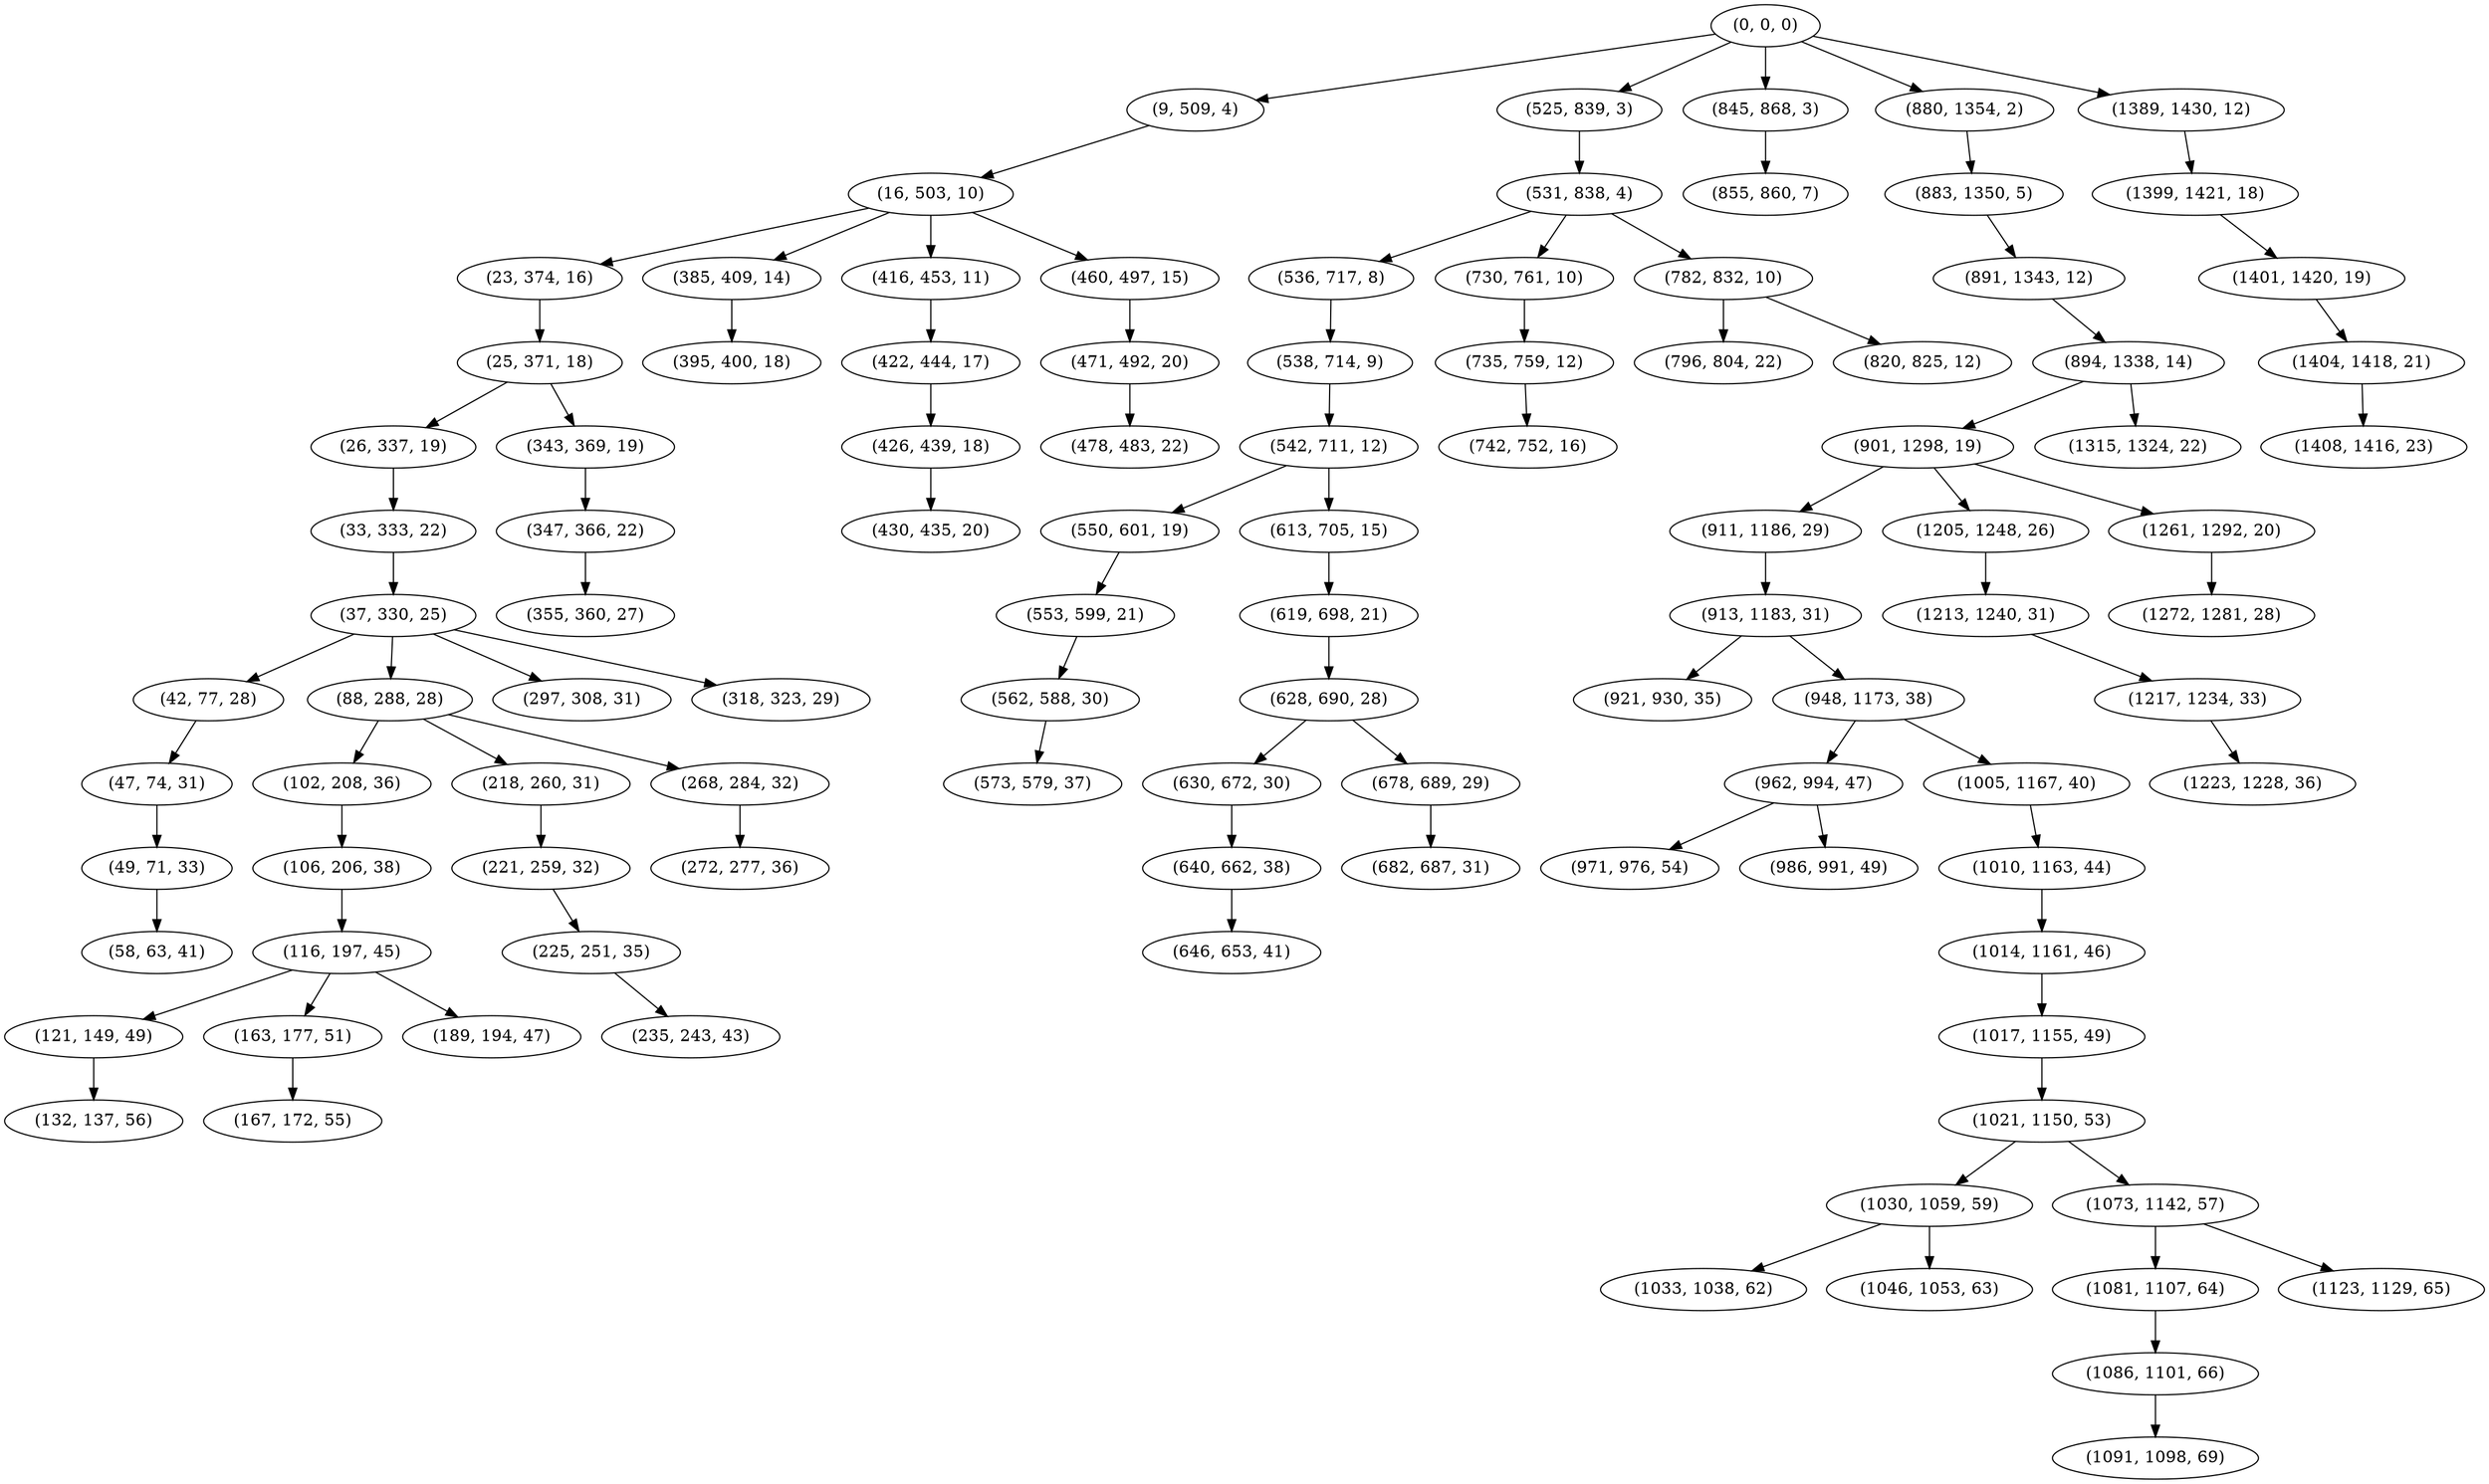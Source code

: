 digraph tree {
    "(0, 0, 0)";
    "(9, 509, 4)";
    "(16, 503, 10)";
    "(23, 374, 16)";
    "(25, 371, 18)";
    "(26, 337, 19)";
    "(33, 333, 22)";
    "(37, 330, 25)";
    "(42, 77, 28)";
    "(47, 74, 31)";
    "(49, 71, 33)";
    "(58, 63, 41)";
    "(88, 288, 28)";
    "(102, 208, 36)";
    "(106, 206, 38)";
    "(116, 197, 45)";
    "(121, 149, 49)";
    "(132, 137, 56)";
    "(163, 177, 51)";
    "(167, 172, 55)";
    "(189, 194, 47)";
    "(218, 260, 31)";
    "(221, 259, 32)";
    "(225, 251, 35)";
    "(235, 243, 43)";
    "(268, 284, 32)";
    "(272, 277, 36)";
    "(297, 308, 31)";
    "(318, 323, 29)";
    "(343, 369, 19)";
    "(347, 366, 22)";
    "(355, 360, 27)";
    "(385, 409, 14)";
    "(395, 400, 18)";
    "(416, 453, 11)";
    "(422, 444, 17)";
    "(426, 439, 18)";
    "(430, 435, 20)";
    "(460, 497, 15)";
    "(471, 492, 20)";
    "(478, 483, 22)";
    "(525, 839, 3)";
    "(531, 838, 4)";
    "(536, 717, 8)";
    "(538, 714, 9)";
    "(542, 711, 12)";
    "(550, 601, 19)";
    "(553, 599, 21)";
    "(562, 588, 30)";
    "(573, 579, 37)";
    "(613, 705, 15)";
    "(619, 698, 21)";
    "(628, 690, 28)";
    "(630, 672, 30)";
    "(640, 662, 38)";
    "(646, 653, 41)";
    "(678, 689, 29)";
    "(682, 687, 31)";
    "(730, 761, 10)";
    "(735, 759, 12)";
    "(742, 752, 16)";
    "(782, 832, 10)";
    "(796, 804, 22)";
    "(820, 825, 12)";
    "(845, 868, 3)";
    "(855, 860, 7)";
    "(880, 1354, 2)";
    "(883, 1350, 5)";
    "(891, 1343, 12)";
    "(894, 1338, 14)";
    "(901, 1298, 19)";
    "(911, 1186, 29)";
    "(913, 1183, 31)";
    "(921, 930, 35)";
    "(948, 1173, 38)";
    "(962, 994, 47)";
    "(971, 976, 54)";
    "(986, 991, 49)";
    "(1005, 1167, 40)";
    "(1010, 1163, 44)";
    "(1014, 1161, 46)";
    "(1017, 1155, 49)";
    "(1021, 1150, 53)";
    "(1030, 1059, 59)";
    "(1033, 1038, 62)";
    "(1046, 1053, 63)";
    "(1073, 1142, 57)";
    "(1081, 1107, 64)";
    "(1086, 1101, 66)";
    "(1091, 1098, 69)";
    "(1123, 1129, 65)";
    "(1205, 1248, 26)";
    "(1213, 1240, 31)";
    "(1217, 1234, 33)";
    "(1223, 1228, 36)";
    "(1261, 1292, 20)";
    "(1272, 1281, 28)";
    "(1315, 1324, 22)";
    "(1389, 1430, 12)";
    "(1399, 1421, 18)";
    "(1401, 1420, 19)";
    "(1404, 1418, 21)";
    "(1408, 1416, 23)";
    "(0, 0, 0)" -> "(9, 509, 4)";
    "(0, 0, 0)" -> "(525, 839, 3)";
    "(0, 0, 0)" -> "(845, 868, 3)";
    "(0, 0, 0)" -> "(880, 1354, 2)";
    "(0, 0, 0)" -> "(1389, 1430, 12)";
    "(9, 509, 4)" -> "(16, 503, 10)";
    "(16, 503, 10)" -> "(23, 374, 16)";
    "(16, 503, 10)" -> "(385, 409, 14)";
    "(16, 503, 10)" -> "(416, 453, 11)";
    "(16, 503, 10)" -> "(460, 497, 15)";
    "(23, 374, 16)" -> "(25, 371, 18)";
    "(25, 371, 18)" -> "(26, 337, 19)";
    "(25, 371, 18)" -> "(343, 369, 19)";
    "(26, 337, 19)" -> "(33, 333, 22)";
    "(33, 333, 22)" -> "(37, 330, 25)";
    "(37, 330, 25)" -> "(42, 77, 28)";
    "(37, 330, 25)" -> "(88, 288, 28)";
    "(37, 330, 25)" -> "(297, 308, 31)";
    "(37, 330, 25)" -> "(318, 323, 29)";
    "(42, 77, 28)" -> "(47, 74, 31)";
    "(47, 74, 31)" -> "(49, 71, 33)";
    "(49, 71, 33)" -> "(58, 63, 41)";
    "(88, 288, 28)" -> "(102, 208, 36)";
    "(88, 288, 28)" -> "(218, 260, 31)";
    "(88, 288, 28)" -> "(268, 284, 32)";
    "(102, 208, 36)" -> "(106, 206, 38)";
    "(106, 206, 38)" -> "(116, 197, 45)";
    "(116, 197, 45)" -> "(121, 149, 49)";
    "(116, 197, 45)" -> "(163, 177, 51)";
    "(116, 197, 45)" -> "(189, 194, 47)";
    "(121, 149, 49)" -> "(132, 137, 56)";
    "(163, 177, 51)" -> "(167, 172, 55)";
    "(218, 260, 31)" -> "(221, 259, 32)";
    "(221, 259, 32)" -> "(225, 251, 35)";
    "(225, 251, 35)" -> "(235, 243, 43)";
    "(268, 284, 32)" -> "(272, 277, 36)";
    "(343, 369, 19)" -> "(347, 366, 22)";
    "(347, 366, 22)" -> "(355, 360, 27)";
    "(385, 409, 14)" -> "(395, 400, 18)";
    "(416, 453, 11)" -> "(422, 444, 17)";
    "(422, 444, 17)" -> "(426, 439, 18)";
    "(426, 439, 18)" -> "(430, 435, 20)";
    "(460, 497, 15)" -> "(471, 492, 20)";
    "(471, 492, 20)" -> "(478, 483, 22)";
    "(525, 839, 3)" -> "(531, 838, 4)";
    "(531, 838, 4)" -> "(536, 717, 8)";
    "(531, 838, 4)" -> "(730, 761, 10)";
    "(531, 838, 4)" -> "(782, 832, 10)";
    "(536, 717, 8)" -> "(538, 714, 9)";
    "(538, 714, 9)" -> "(542, 711, 12)";
    "(542, 711, 12)" -> "(550, 601, 19)";
    "(542, 711, 12)" -> "(613, 705, 15)";
    "(550, 601, 19)" -> "(553, 599, 21)";
    "(553, 599, 21)" -> "(562, 588, 30)";
    "(562, 588, 30)" -> "(573, 579, 37)";
    "(613, 705, 15)" -> "(619, 698, 21)";
    "(619, 698, 21)" -> "(628, 690, 28)";
    "(628, 690, 28)" -> "(630, 672, 30)";
    "(628, 690, 28)" -> "(678, 689, 29)";
    "(630, 672, 30)" -> "(640, 662, 38)";
    "(640, 662, 38)" -> "(646, 653, 41)";
    "(678, 689, 29)" -> "(682, 687, 31)";
    "(730, 761, 10)" -> "(735, 759, 12)";
    "(735, 759, 12)" -> "(742, 752, 16)";
    "(782, 832, 10)" -> "(796, 804, 22)";
    "(782, 832, 10)" -> "(820, 825, 12)";
    "(845, 868, 3)" -> "(855, 860, 7)";
    "(880, 1354, 2)" -> "(883, 1350, 5)";
    "(883, 1350, 5)" -> "(891, 1343, 12)";
    "(891, 1343, 12)" -> "(894, 1338, 14)";
    "(894, 1338, 14)" -> "(901, 1298, 19)";
    "(894, 1338, 14)" -> "(1315, 1324, 22)";
    "(901, 1298, 19)" -> "(911, 1186, 29)";
    "(901, 1298, 19)" -> "(1205, 1248, 26)";
    "(901, 1298, 19)" -> "(1261, 1292, 20)";
    "(911, 1186, 29)" -> "(913, 1183, 31)";
    "(913, 1183, 31)" -> "(921, 930, 35)";
    "(913, 1183, 31)" -> "(948, 1173, 38)";
    "(948, 1173, 38)" -> "(962, 994, 47)";
    "(948, 1173, 38)" -> "(1005, 1167, 40)";
    "(962, 994, 47)" -> "(971, 976, 54)";
    "(962, 994, 47)" -> "(986, 991, 49)";
    "(1005, 1167, 40)" -> "(1010, 1163, 44)";
    "(1010, 1163, 44)" -> "(1014, 1161, 46)";
    "(1014, 1161, 46)" -> "(1017, 1155, 49)";
    "(1017, 1155, 49)" -> "(1021, 1150, 53)";
    "(1021, 1150, 53)" -> "(1030, 1059, 59)";
    "(1021, 1150, 53)" -> "(1073, 1142, 57)";
    "(1030, 1059, 59)" -> "(1033, 1038, 62)";
    "(1030, 1059, 59)" -> "(1046, 1053, 63)";
    "(1073, 1142, 57)" -> "(1081, 1107, 64)";
    "(1073, 1142, 57)" -> "(1123, 1129, 65)";
    "(1081, 1107, 64)" -> "(1086, 1101, 66)";
    "(1086, 1101, 66)" -> "(1091, 1098, 69)";
    "(1205, 1248, 26)" -> "(1213, 1240, 31)";
    "(1213, 1240, 31)" -> "(1217, 1234, 33)";
    "(1217, 1234, 33)" -> "(1223, 1228, 36)";
    "(1261, 1292, 20)" -> "(1272, 1281, 28)";
    "(1389, 1430, 12)" -> "(1399, 1421, 18)";
    "(1399, 1421, 18)" -> "(1401, 1420, 19)";
    "(1401, 1420, 19)" -> "(1404, 1418, 21)";
    "(1404, 1418, 21)" -> "(1408, 1416, 23)";
}
